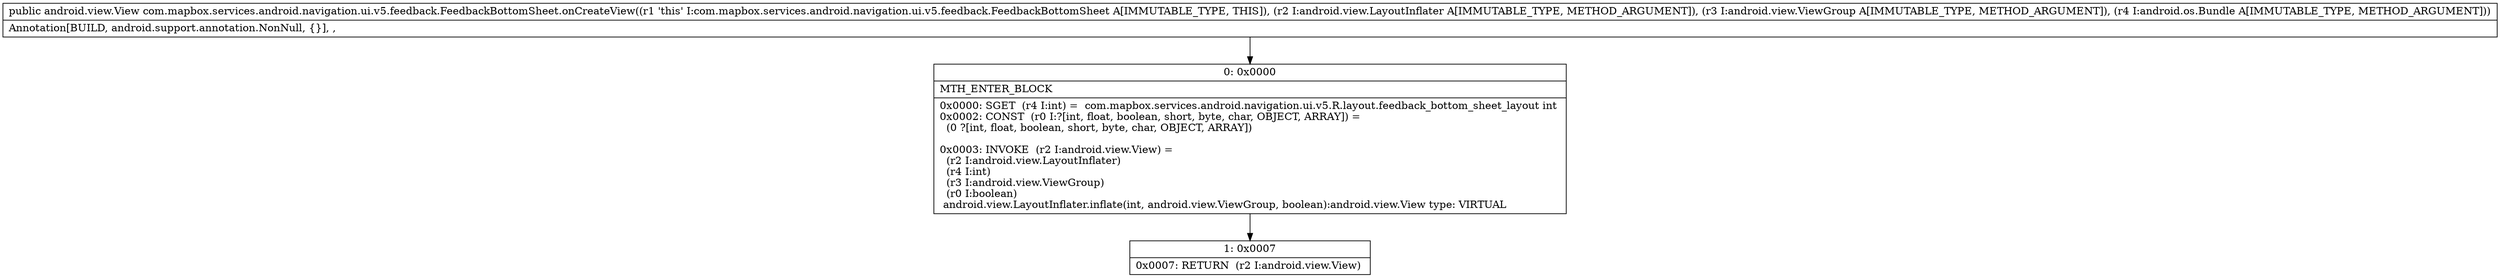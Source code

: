 digraph "CFG forcom.mapbox.services.android.navigation.ui.v5.feedback.FeedbackBottomSheet.onCreateView(Landroid\/view\/LayoutInflater;Landroid\/view\/ViewGroup;Landroid\/os\/Bundle;)Landroid\/view\/View;" {
Node_0 [shape=record,label="{0\:\ 0x0000|MTH_ENTER_BLOCK\l|0x0000: SGET  (r4 I:int) =  com.mapbox.services.android.navigation.ui.v5.R.layout.feedback_bottom_sheet_layout int \l0x0002: CONST  (r0 I:?[int, float, boolean, short, byte, char, OBJECT, ARRAY]) = \l  (0 ?[int, float, boolean, short, byte, char, OBJECT, ARRAY])\l \l0x0003: INVOKE  (r2 I:android.view.View) = \l  (r2 I:android.view.LayoutInflater)\l  (r4 I:int)\l  (r3 I:android.view.ViewGroup)\l  (r0 I:boolean)\l android.view.LayoutInflater.inflate(int, android.view.ViewGroup, boolean):android.view.View type: VIRTUAL \l}"];
Node_1 [shape=record,label="{1\:\ 0x0007|0x0007: RETURN  (r2 I:android.view.View) \l}"];
MethodNode[shape=record,label="{public android.view.View com.mapbox.services.android.navigation.ui.v5.feedback.FeedbackBottomSheet.onCreateView((r1 'this' I:com.mapbox.services.android.navigation.ui.v5.feedback.FeedbackBottomSheet A[IMMUTABLE_TYPE, THIS]), (r2 I:android.view.LayoutInflater A[IMMUTABLE_TYPE, METHOD_ARGUMENT]), (r3 I:android.view.ViewGroup A[IMMUTABLE_TYPE, METHOD_ARGUMENT]), (r4 I:android.os.Bundle A[IMMUTABLE_TYPE, METHOD_ARGUMENT]))  | Annotation[BUILD, android.support.annotation.NonNull, \{\}], , \l}"];
MethodNode -> Node_0;
Node_0 -> Node_1;
}

